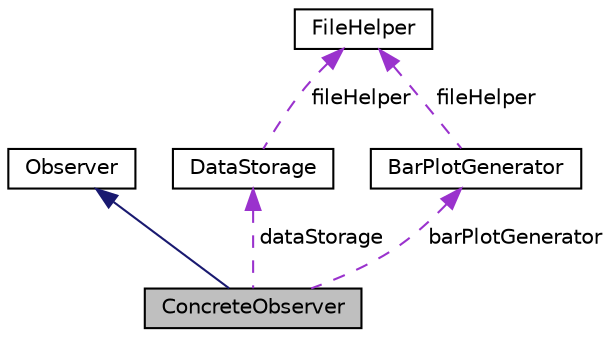digraph "ConcreteObserver"
{
 // LATEX_PDF_SIZE
  edge [fontname="Helvetica",fontsize="10",labelfontname="Helvetica",labelfontsize="10"];
  node [fontname="Helvetica",fontsize="10",shape=record];
  Node1 [label="ConcreteObserver",height=0.2,width=0.4,color="black", fillcolor="grey75", style="filled", fontcolor="black",tooltip="Represents a specific observer that reacts to changes in the observable."];
  Node2 -> Node1 [dir="back",color="midnightblue",fontsize="10",style="solid",fontname="Helvetica"];
  Node2 [label="Observer",height=0.2,width=0.4,color="black", fillcolor="white", style="filled",URL="$classObserver.html",tooltip="Interface for the Observer in the Observer design pattern."];
  Node3 -> Node1 [dir="back",color="darkorchid3",fontsize="10",style="dashed",label=" dataStorage" ,fontname="Helvetica"];
  Node3 [label="DataStorage",height=0.2,width=0.4,color="black", fillcolor="white", style="filled",URL="$classDataStorage.html",tooltip="Responsible for persisting data in JSON format."];
  Node4 -> Node3 [dir="back",color="darkorchid3",fontsize="10",style="dashed",label=" fileHelper" ,fontname="Helvetica"];
  Node4 [label="FileHelper",height=0.2,width=0.4,color="black", fillcolor="white", style="filled",URL="$classFileHelper.html",tooltip="Utility class for file and directory management."];
  Node5 -> Node1 [dir="back",color="darkorchid3",fontsize="10",style="dashed",label=" barPlotGenerator" ,fontname="Helvetica"];
  Node5 [label="BarPlotGenerator",height=0.2,width=0.4,color="black", fillcolor="white", style="filled",URL="$classBarPlotGenerator.html",tooltip="Responsible for generating bar plots based on given data."];
  Node4 -> Node5 [dir="back",color="darkorchid3",fontsize="10",style="dashed",label=" fileHelper" ,fontname="Helvetica"];
}
